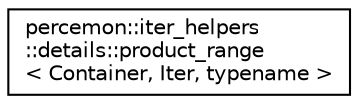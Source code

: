 digraph "Graphical Class Hierarchy"
{
 // LATEX_PDF_SIZE
  edge [fontname="Helvetica",fontsize="10",labelfontname="Helvetica",labelfontsize="10"];
  node [fontname="Helvetica",fontsize="10",shape=record];
  rankdir="LR";
  Node0 [label="percemon::iter_helpers\l::details::product_range\l\< Container, Iter, typename \>",height=0.2,width=0.4,color="black", fillcolor="white", style="filled",URL="$structpercemon_1_1iter__helpers_1_1details_1_1product__range.html",tooltip=" "];
}
